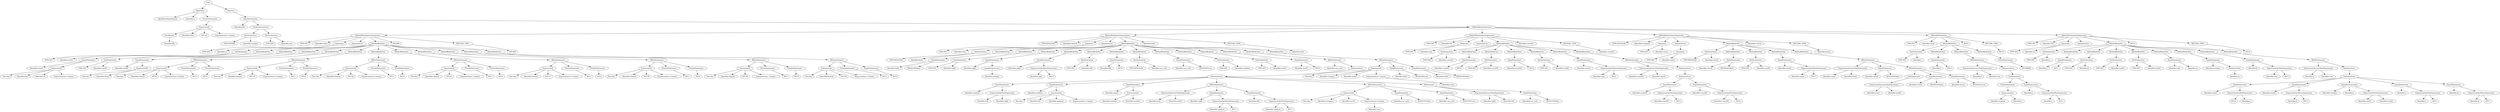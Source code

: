 digraph {
n0 [label="Goal:"];
n1 [label="MainClass:"];
n2 [label="Identifier:BinarySearch"];
n1 -> n2
n3 [label="Identifier:a"];
n1 -> n3
n4 [label="PrintlnStatement:"];
n5 [label="ExpressionX:"];
n6 [label="NewIdentif:"];
n7 [label="Identifier:BS"];
n6 -> n7
n5 -> n6
n8 [label="Identifier:Start"];
n5 -> n8
n9 [label="INT:20"];
n5 -> n9
n10 [label="ExpressionList_Comma:"];
n5 -> n10
n4 -> n5
n1 -> n4
n0 -> n1
n11 [label="ClassList:"];
n12 [label="ClassDeclaration:"];
n13 [label="Identifier:BS"];
n12 -> n13
n14 [label="VarDeclarationList:"];
n15 [label="VarDeclaration:"];
n16 [label="TYPE:INTARR"];
n15 -> n16
n17 [label="Identifier:number"];
n15 -> n17
n14 -> n15
n18 [label="VarDeclaration:"];
n19 [label="TYPE:INT"];
n18 -> n19
n20 [label="Identifier:size"];
n18 -> n20
n14 -> n18
n12 -> n14
n21 [label="MethodDeclarationList:"];
n22 [label="MethodDeclarationArguments:"];
n23 [label="TYPE:INT"];
n22 -> n23
n24 [label="Identifier:Start"];
n22 -> n24
n25 [label="Argumenr:"];
n26 [label="TYPE:INT"];
n25 -> n26
n27 [label="Identifier:sz"];
n25 -> n27
n22 -> n25
n28 [label="ArgumentList:"];
n22 -> n28
n29 [label="MethodBodyVar:"];
n30 [label="VarDeclaration:"];
n31 [label="TYPE:INT"];
n30 -> n31
n32 [label="Identifier:aux01"];
n30 -> n32
n29 -> n30
n33 [label="MethodBodyStat:"];
n34 [label="EqualStatement:"];
n35 [label="Identifier:aux01"];
n34 -> n35
n36 [label="ExpressionX:"];
n37 [label="This:this"];
n36 -> n37
n38 [label="Identifier:Init"];
n36 -> n38
n39 [label="Identifier:sz"];
n36 -> n39
n40 [label="ExpressionList_Comma:"];
n36 -> n40
n34 -> n36
n33 -> n34
n29 -> n33
n41 [label="MethodBodyVar:"];
n42 [label="VarDeclaration:"];
n43 [label="TYPE:INT"];
n42 -> n43
n44 [label="Identifier:aux02"];
n42 -> n44
n41 -> n42
n29 -> n41
n45 [label="MethodBodyStat:"];
n46 [label="EqualStatement:"];
n47 [label="Identifier:aux02"];
n46 -> n47
n48 [label="ExpressionX2:"];
n49 [label="This:this"];
n48 -> n49
n50 [label="Identifier:Print"];
n48 -> n50
n46 -> n48
n45 -> n46
n29 -> n45
n51 [label="MethodBodyStat:"];
n52 [label="IfElseStatement:"];
n53 [label="ExpressionX:"];
n54 [label="This:this"];
n53 -> n54
n55 [label="Identifier:Search"];
n53 -> n55
n56 [label="INT:8"];
n53 -> n56
n57 [label="ExpressionList_Comma:"];
n53 -> n57
n52 -> n53
n58 [label="PrintlnStatement:"];
n59 [label="INT:1"];
n58 -> n59
n52 -> n58
n60 [label="PrintlnStatement:"];
n61 [label="INT:0"];
n60 -> n61
n52 -> n60
n51 -> n52
n29 -> n51
n62 [label="MethodBodyStat:"];
n63 [label="IfElseStatement:"];
n64 [label="ExpressionX:"];
n65 [label="This:this"];
n64 -> n65
n66 [label="Identifier:Search"];
n64 -> n66
n67 [label="INT:19"];
n64 -> n67
n68 [label="ExpressionList_Comma:"];
n64 -> n68
n63 -> n64
n69 [label="PrintlnStatement:"];
n70 [label="INT:1"];
n69 -> n70
n63 -> n69
n71 [label="PrintlnStatement:"];
n72 [label="INT:0"];
n71 -> n72
n63 -> n71
n62 -> n63
n29 -> n62
n73 [label="MethodBodyStat:"];
n74 [label="IfElseStatement:"];
n75 [label="ExpressionX:"];
n76 [label="This:this"];
n75 -> n76
n77 [label="Identifier:Search"];
n75 -> n77
n78 [label="INT:20"];
n75 -> n78
n79 [label="ExpressionList_Comma:"];
n75 -> n79
n74 -> n75
n80 [label="PrintlnStatement:"];
n81 [label="INT:1"];
n80 -> n81
n74 -> n80
n82 [label="PrintlnStatement:"];
n83 [label="INT:0"];
n82 -> n83
n74 -> n82
n73 -> n74
n29 -> n73
n84 [label="MethodBodyStat:"];
n85 [label="IfElseStatement:"];
n86 [label="ExpressionX:"];
n87 [label="This:this"];
n86 -> n87
n88 [label="Identifier:Search"];
n86 -> n88
n89 [label="INT:21"];
n86 -> n89
n90 [label="ExpressionList_Comma:"];
n86 -> n90
n85 -> n86
n91 [label="PrintlnStatement:"];
n92 [label="INT:1"];
n91 -> n92
n85 -> n91
n93 [label="PrintlnStatement:"];
n94 [label="INT:0"];
n93 -> n94
n85 -> n93
n84 -> n85
n29 -> n84
n95 [label="MethodBodyStat:"];
n96 [label="IfElseStatement:"];
n97 [label="ExpressionX:"];
n98 [label="This:this"];
n97 -> n98
n99 [label="Identifier:Search"];
n97 -> n99
n100 [label="INT:37"];
n97 -> n100
n101 [label="ExpressionList_Comma:"];
n97 -> n101
n96 -> n97
n102 [label="PrintlnStatement:"];
n103 [label="INT:1"];
n102 -> n103
n96 -> n102
n104 [label="PrintlnStatement:"];
n105 [label="INT:0"];
n104 -> n105
n96 -> n104
n95 -> n96
n29 -> n95
n106 [label="MethodBodyStat:"];
n107 [label="IfElseStatement:"];
n108 [label="ExpressionX:"];
n109 [label="This:this"];
n108 -> n109
n110 [label="Identifier:Search"];
n108 -> n110
n111 [label="INT:38"];
n108 -> n111
n112 [label="ExpressionList_Comma:"];
n108 -> n112
n107 -> n108
n113 [label="PrintlnStatement:"];
n114 [label="INT:1"];
n113 -> n114
n107 -> n113
n115 [label="PrintlnStatement:"];
n116 [label="INT:0"];
n115 -> n116
n107 -> n115
n106 -> n107
n29 -> n106
n117 [label="MethodBodyStat:"];
n118 [label="IfElseStatement:"];
n119 [label="ExpressionX:"];
n120 [label="This:this"];
n119 -> n120
n121 [label="Identifier:Search"];
n119 -> n121
n122 [label="INT:39"];
n119 -> n122
n123 [label="ExpressionList_Comma:"];
n119 -> n123
n118 -> n119
n124 [label="PrintlnStatement:"];
n125 [label="INT:1"];
n124 -> n125
n118 -> n124
n126 [label="PrintlnStatement:"];
n127 [label="INT:0"];
n126 -> n127
n118 -> n126
n117 -> n118
n29 -> n117
n128 [label="MethodBodyStat:"];
n129 [label="IfElseStatement:"];
n130 [label="ExpressionX:"];
n131 [label="This:this"];
n130 -> n131
n132 [label="Identifier:Search"];
n130 -> n132
n133 [label="INT:50"];
n130 -> n133
n134 [label="ExpressionList_Comma:"];
n130 -> n134
n129 -> n130
n135 [label="PrintlnStatement:"];
n136 [label="INT:1"];
n135 -> n136
n129 -> n135
n137 [label="PrintlnStatement:"];
n138 [label="INT:0"];
n137 -> n138
n129 -> n137
n128 -> n129
n29 -> n128
n22 -> n29
n139 [label="INT:999"];
n22 -> n139
n140 [label="RETURN_TYPE:"];
n141 [label="INT:999"];
n140 -> n141
n22 -> n140
n21 -> n22
n142 [label="MethodDeclarationArguments:"];
n143 [label="TYPE:BOOLEAN"];
n142 -> n143
n144 [label="Identifier:Search"];
n142 -> n144
n145 [label="Argumenr:"];
n146 [label="TYPE:INT"];
n145 -> n146
n147 [label="Identifier:num"];
n145 -> n147
n142 -> n145
n148 [label="ArgumentList:"];
n142 -> n148
n149 [label="MethodBodyVar:"];
n150 [label="VarDeclaration:"];
n151 [label="TYPE:BOOLEAN"];
n150 -> n151
n152 [label="Identifier:bs01"];
n150 -> n152
n149 -> n150
n153 [label="MethodBodyStat:"];
n154 [label="EqualStatement:"];
n155 [label="Identifier:bs01"];
n154 -> n155
n156 [label="BOOLEAN:false"];
n154 -> n156
n153 -> n154
n149 -> n153
n157 [label="MethodBodyVar:"];
n158 [label="VarDeclaration:"];
n159 [label="TYPE:INT"];
n158 -> n159
n160 [label="Identifier:right"];
n158 -> n160
n157 -> n158
n149 -> n157
n161 [label="MethodBodyStat:"];
n162 [label="EqualStatement:"];
n163 [label="Identifier:right"];
n162 -> n163
n164 [label="LengthExpression:"];
n165 [label="Identifier:number"];
n164 -> n165
n162 -> n164
n161 -> n162
n149 -> n161
n166 [label="MethodBodyStat:"];
n167 [label="EqualStatement:"];
n168 [label="Identifier:right"];
n167 -> n168
n169 [label="ExpressionOp:MinusExpression"];
n170 [label="Identifier:right"];
n169 -> n170
n171 [label="INT:1"];
n169 -> n171
n167 -> n169
n166 -> n167
n149 -> n166
n172 [label="MethodBodyVar:"];
n173 [label="VarDeclaration:"];
n174 [label="TYPE:INT"];
n173 -> n174
n175 [label="Identifier:left"];
n173 -> n175
n172 -> n173
n149 -> n172
n176 [label="MethodBodyStat:"];
n177 [label="EqualStatement:"];
n178 [label="Identifier:left"];
n177 -> n178
n179 [label="INT:0"];
n177 -> n179
n176 -> n177
n149 -> n176
n180 [label="MethodBodyVar:"];
n181 [label="VarDeclaration:"];
n182 [label="TYPE:BOOLEAN"];
n181 -> n182
n183 [label="Identifier:var_cont"];
n181 -> n183
n180 -> n181
n149 -> n180
n184 [label="MethodBodyStat:"];
n185 [label="EqualStatement:"];
n186 [label="Identifier:var_cont"];
n185 -> n186
n187 [label="BOOLEAN:true"];
n185 -> n187
n184 -> n185
n149 -> n184
n188 [label="MethodBodyVar:"];
n189 [label="VarDeclaration:"];
n190 [label="TYPE:INT"];
n189 -> n190
n191 [label="Identifier:medium"];
n189 -> n191
n188 -> n189
n149 -> n188
n192 [label="MethodBodyVar:"];
n193 [label="VarDeclaration:"];
n194 [label="TYPE:INT"];
n193 -> n194
n195 [label="Identifier:aux01"];
n193 -> n195
n192 -> n193
n149 -> n192
n196 [label="MethodBodyStat:"];
n197 [label="EqualStatement:"];
n198 [label="Identifier:aux01"];
n197 -> n198
n199 [label="INT:0"];
n197 -> n199
n196 -> n197
n149 -> n196
n200 [label="MethodBodyStat:"];
n201 [label="WhileStatement:"];
n202 [label="Identifier:var_cont"];
n201 -> n202
n203 [label="StatementList:"];
n204 [label="StatementList:"];
n205 [label="EqualStatement:"];
n206 [label="Identifier:medium"];
n205 -> n206
n207 [label="ExpressionOp:PlusExpression"];
n208 [label="Identifier:left"];
n207 -> n208
n209 [label="Identifier:right"];
n207 -> n209
n205 -> n207
n204 -> n205
n210 [label="EqualStatement:"];
n211 [label="Identifier:medium"];
n210 -> n211
n212 [label="ExpressionX:"];
n213 [label="This:this"];
n212 -> n213
n214 [label="Identifier:Div"];
n212 -> n214
n215 [label="Identifier:medium"];
n212 -> n215
n216 [label="ExpressionList_Comma:"];
n212 -> n216
n210 -> n212
n204 -> n210
n217 [label="EqualStatement:"];
n218 [label="Identifier:aux01"];
n217 -> n218
n219 [label="ExpressionArr:"];
n220 [label="Identifier:number"];
n219 -> n220
n221 [label="Identifier:medium"];
n219 -> n221
n217 -> n219
n204 -> n217
n222 [label="IfElseStatement:"];
n223 [label="ExpressionOp:LessThanExpression"];
n224 [label="Identifier:num"];
n223 -> n224
n225 [label="Identifier:aux01"];
n223 -> n225
n222 -> n223
n226 [label="EqualStatement:"];
n227 [label="Identifier:right"];
n226 -> n227
n228 [label="ExpressionOp:MinusExpression"];
n229 [label="Identifier:medium"];
n228 -> n229
n230 [label="INT:1"];
n228 -> n230
n226 -> n228
n222 -> n226
n231 [label="EqualStatement:"];
n232 [label="Identifier:left"];
n231 -> n232
n233 [label="ExpressionOp:PlusExpression"];
n234 [label="Identifier:medium"];
n233 -> n234
n235 [label="INT:1"];
n233 -> n235
n231 -> n233
n222 -> n231
n204 -> n222
n236 [label="IfElseStatement:"];
n237 [label="ExpressionX:"];
n238 [label="This:this"];
n237 -> n238
n239 [label="Identifier:Compare"];
n237 -> n239
n240 [label="Identifier:aux01"];
n237 -> n240
n241 [label="ExpressionList_Comma:"];
n242 [label="Identifier:num"];
n241 -> n242
n237 -> n241
n236 -> n237
n243 [label="EqualStatement:"];
n244 [label="Identifier:var_cont"];
n243 -> n244
n245 [label="BOOLEAN:false"];
n243 -> n245
n236 -> n243
n246 [label="EqualStatement:"];
n247 [label="Identifier:var_cont"];
n246 -> n247
n248 [label="BOOLEAN:true"];
n246 -> n248
n236 -> n246
n204 -> n236
n249 [label="IfStatement:"];
n250 [label="ExpressionOp:LessThanExpression"];
n251 [label="Identifier:right"];
n250 -> n251
n252 [label="Identifier:left"];
n250 -> n252
n249 -> n250
n253 [label="EqualStatement:"];
n254 [label="Identifier:var_cont"];
n253 -> n254
n255 [label="BOOLEAN:false"];
n253 -> n255
n249 -> n253
n204 -> n249
n203 -> n204
n201 -> n203
n200 -> n201
n149 -> n200
n256 [label="MethodBodyStat:"];
n257 [label="IfElseStatement:"];
n258 [label="ExpressionX:"];
n259 [label="This:this"];
n258 -> n259
n260 [label="Identifier:Compare"];
n258 -> n260
n261 [label="Identifier:aux01"];
n258 -> n261
n262 [label="ExpressionList_Comma:"];
n263 [label="Identifier:num"];
n262 -> n263
n258 -> n262
n257 -> n258
n264 [label="EqualStatement:"];
n265 [label="Identifier:bs01"];
n264 -> n265
n266 [label="BOOLEAN:true"];
n264 -> n266
n257 -> n264
n267 [label="EqualStatement:"];
n268 [label="Identifier:bs01"];
n267 -> n268
n269 [label="BOOLEAN:false"];
n267 -> n269
n257 -> n267
n256 -> n257
n149 -> n256
n142 -> n149
n270 [label="Identifier:bs01"];
n142 -> n270
n271 [label="RETURN_TYPE:"];
n272 [label="Identifier:bs01"];
n271 -> n272
n142 -> n271
n21 -> n142
n273 [label="MethodDeclarationArguments:"];
n274 [label="TYPE:INT"];
n273 -> n274
n275 [label="Identifier:Div"];
n273 -> n275
n276 [label="Argumenr:"];
n277 [label="TYPE:INT"];
n276 -> n277
n278 [label="Identifier:num"];
n276 -> n278
n273 -> n276
n279 [label="ArgumentList:"];
n273 -> n279
n280 [label="MethodBodyVar:"];
n281 [label="VarDeclaration:"];
n282 [label="TYPE:INT"];
n281 -> n282
n283 [label="Identifier:count01"];
n281 -> n283
n280 -> n281
n284 [label="MethodBodyStat:"];
n285 [label="EqualStatement:"];
n286 [label="Identifier:count01"];
n285 -> n286
n287 [label="INT:0"];
n285 -> n287
n284 -> n285
n280 -> n284
n288 [label="MethodBodyVar:"];
n289 [label="VarDeclaration:"];
n290 [label="TYPE:INT"];
n289 -> n290
n291 [label="Identifier:count02"];
n289 -> n291
n288 -> n289
n280 -> n288
n292 [label="MethodBodyStat:"];
n293 [label="EqualStatement:"];
n294 [label="Identifier:count02"];
n293 -> n294
n295 [label="INT:0"];
n293 -> n295
n292 -> n293
n280 -> n292
n296 [label="MethodBodyVar:"];
n297 [label="VarDeclaration:"];
n298 [label="TYPE:INT"];
n297 -> n298
n299 [label="Identifier:aux03"];
n297 -> n299
n296 -> n297
n280 -> n296
n300 [label="MethodBodyStat:"];
n301 [label="EqualStatement:"];
n302 [label="Identifier:aux03"];
n301 -> n302
n303 [label="ExpressionOp:MinusExpression"];
n304 [label="Identifier:num"];
n303 -> n304
n305 [label="INT:1"];
n303 -> n305
n301 -> n303
n300 -> n301
n280 -> n300
n306 [label="MethodBodyStat:"];
n307 [label="WhileStatement:"];
n308 [label="ExpressionOp:LessThanExpression"];
n309 [label="Identifier:count02"];
n308 -> n309
n310 [label="Identifier:aux03"];
n308 -> n310
n307 -> n308
n311 [label="StatementList:"];
n312 [label="StatementList:"];
n313 [label="EqualStatement:"];
n314 [label="Identifier:count01"];
n313 -> n314
n315 [label="ExpressionOp:PlusExpression"];
n316 [label="Identifier:count01"];
n315 -> n316
n317 [label="INT:1"];
n315 -> n317
n313 -> n315
n312 -> n313
n318 [label="EqualStatement:"];
n319 [label="Identifier:count02"];
n318 -> n319
n320 [label="ExpressionOp:PlusExpression"];
n321 [label="Identifier:count02"];
n320 -> n321
n322 [label="INT:2"];
n320 -> n322
n318 -> n320
n312 -> n318
n311 -> n312
n307 -> n311
n306 -> n307
n280 -> n306
n273 -> n280
n323 [label="Identifier:count01"];
n273 -> n323
n324 [label="RETURN_TYPE:"];
n325 [label="Identifier:count01"];
n324 -> n325
n273 -> n324
n21 -> n273
n326 [label="MethodDeclarationArguments:"];
n327 [label="TYPE:BOOLEAN"];
n326 -> n327
n328 [label="Identifier:Compare"];
n326 -> n328
n329 [label="Argumenr:"];
n330 [label="TYPE:INT"];
n329 -> n330
n331 [label="Identifier:num1"];
n329 -> n331
n326 -> n329
n332 [label="ArgumentList:"];
n333 [label="Argumenr:"];
n334 [label="TYPE:INT"];
n333 -> n334
n335 [label="Identifier:num2"];
n333 -> n335
n332 -> n333
n326 -> n332
n336 [label="MethodBodyVar:"];
n337 [label="VarDeclaration:"];
n338 [label="TYPE:BOOLEAN"];
n337 -> n338
n339 [label="Identifier:retval"];
n337 -> n339
n336 -> n337
n340 [label="MethodBodyStat:"];
n341 [label="EqualStatement:"];
n342 [label="Identifier:retval"];
n341 -> n342
n343 [label="BOOLEAN:false"];
n341 -> n343
n340 -> n341
n336 -> n340
n344 [label="MethodBodyVar:"];
n345 [label="VarDeclaration:"];
n346 [label="TYPE:INT"];
n345 -> n346
n347 [label="Identifier:aux02"];
n345 -> n347
n344 -> n345
n336 -> n344
n348 [label="MethodBodyStat:"];
n349 [label="EqualStatement:"];
n350 [label="Identifier:aux02"];
n349 -> n350
n351 [label="ExpressionOp:PlusExpression"];
n352 [label="Identifier:num2"];
n351 -> n352
n353 [label="INT:1"];
n351 -> n353
n349 -> n351
n348 -> n349
n336 -> n348
n354 [label="MethodBodyStat:"];
n355 [label="IfElseStatement:"];
n356 [label="ExpressionOp:LessThanExpression"];
n357 [label="Identifier:num1"];
n356 -> n357
n358 [label="Identifier:num2"];
n356 -> n358
n355 -> n356
n359 [label="EqualStatement:"];
n360 [label="Identifier:retval"];
n359 -> n360
n361 [label="BOOLEAN:false"];
n359 -> n361
n355 -> n359
n362 [label="IfElseStatement:"];
n363 [label="NotExpression:"];
n364 [label="ExpressionOp:LessThanExpression"];
n365 [label="Identifier:num1"];
n364 -> n365
n366 [label="Identifier:aux02"];
n364 -> n366
n363 -> n364
n362 -> n363
n367 [label="EqualStatement:"];
n368 [label="Identifier:retval"];
n367 -> n368
n369 [label="BOOLEAN:false"];
n367 -> n369
n362 -> n367
n370 [label="EqualStatement:"];
n371 [label="Identifier:retval"];
n370 -> n371
n372 [label="BOOLEAN:true"];
n370 -> n372
n362 -> n370
n355 -> n362
n354 -> n355
n336 -> n354
n326 -> n336
n373 [label="Identifier:retval"];
n326 -> n373
n374 [label="RETURN_TYPE:"];
n375 [label="Identifier:retval"];
n374 -> n375
n326 -> n374
n21 -> n326
n376 [label="MethodDeclaration:"];
n377 [label="TYPE:INT"];
n376 -> n377
n378 [label="Identifier:Print"];
n376 -> n378
n379 [label="MethodBodyVar:"];
n380 [label="VarDeclaration:"];
n381 [label="TYPE:INT"];
n380 -> n381
n382 [label="Identifier:j"];
n380 -> n382
n379 -> n380
n383 [label="MethodBodyStat:"];
n384 [label="EqualStatement:"];
n385 [label="Identifier:j"];
n384 -> n385
n386 [label="INT:1"];
n384 -> n386
n383 -> n384
n379 -> n383
n387 [label="MethodBodyStat:"];
n388 [label="WhileStatement:"];
n389 [label="ExpressionOp:LessThanExpression"];
n390 [label="Identifier:j"];
n389 -> n390
n391 [label="Identifier:size"];
n389 -> n391
n388 -> n389
n392 [label="StatementList:"];
n393 [label="StatementList:"];
n394 [label="PrintlnStatement:"];
n395 [label="ExpressionArr:"];
n396 [label="Identifier:number"];
n395 -> n396
n397 [label="Identifier:j"];
n395 -> n397
n394 -> n395
n393 -> n394
n398 [label="EqualStatement:"];
n399 [label="Identifier:j"];
n398 -> n399
n400 [label="ExpressionOp:PlusExpression"];
n401 [label="Identifier:j"];
n400 -> n401
n402 [label="INT:1"];
n400 -> n402
n398 -> n400
n393 -> n398
n392 -> n393
n388 -> n392
n387 -> n388
n379 -> n387
n403 [label="MethodBodyStat:"];
n404 [label="PrintlnStatement:"];
n405 [label="INT:99999"];
n404 -> n405
n403 -> n404
n379 -> n403
n376 -> n379
n406 [label="INT:0"];
n376 -> n406
n407 [label="RETURN_TYPE:"];
n408 [label="INT:0"];
n407 -> n408
n376 -> n407
n21 -> n376
n409 [label="MethodDeclarationArguments:"];
n410 [label="TYPE:INT"];
n409 -> n410
n411 [label="Identifier:Init"];
n409 -> n411
n412 [label="Argumenr:"];
n413 [label="TYPE:INT"];
n412 -> n413
n414 [label="Identifier:sz"];
n412 -> n414
n409 -> n412
n415 [label="ArgumentList:"];
n409 -> n415
n416 [label="MethodBodyVar:"];
n417 [label="VarDeclaration:"];
n418 [label="TYPE:INT"];
n417 -> n418
n419 [label="Identifier:j"];
n417 -> n419
n416 -> n417
n420 [label="MethodBodyStat:"];
n421 [label="EqualStatement:"];
n422 [label="Identifier:j"];
n421 -> n422
n423 [label="INT:1"];
n421 -> n423
n420 -> n421
n416 -> n420
n424 [label="MethodBodyVar:"];
n425 [label="VarDeclaration:"];
n426 [label="TYPE:INT"];
n425 -> n426
n427 [label="Identifier:k"];
n425 -> n427
n424 -> n425
n416 -> n424
n428 [label="MethodBodyVar:"];
n429 [label="VarDeclaration:"];
n430 [label="TYPE:INT"];
n429 -> n430
n431 [label="Identifier:aux02"];
n429 -> n431
n428 -> n429
n416 -> n428
n432 [label="MethodBodyVar:"];
n433 [label="VarDeclaration:"];
n434 [label="TYPE:INT"];
n433 -> n434
n435 [label="Identifier:aux01"];
n433 -> n435
n432 -> n433
n416 -> n432
n436 [label="MethodBodyStat:"];
n437 [label="EqualStatement:"];
n438 [label="Identifier:size"];
n437 -> n438
n439 [label="Identifier:sz"];
n437 -> n439
n436 -> n437
n416 -> n436
n440 [label="MethodBodyStat:"];
n441 [label="EqualStatement:"];
n442 [label="Identifier:number"];
n441 -> n442
n443 [label="NewIntArrDet:"];
n444 [label="Identifier:sz"];
n443 -> n444
n441 -> n443
n440 -> n441
n416 -> n440
n445 [label="MethodBodyStat:"];
n446 [label="EqualStatement:"];
n447 [label="Identifier:k"];
n446 -> n447
n448 [label="ExpressionOp:PlusExpression"];
n449 [label="Identifier:size"];
n448 -> n449
n450 [label="INT:1"];
n448 -> n450
n446 -> n448
n445 -> n446
n416 -> n445
n451 [label="MethodBodyStat:"];
n452 [label="WhileStatement:"];
n453 [label="ExpressionOp:LessThanExpression"];
n454 [label="Identifier:j"];
n453 -> n454
n455 [label="Identifier:size"];
n453 -> n455
n452 -> n453
n456 [label="StatementList:"];
n457 [label="StatementList:"];
n458 [label="EqualStatement:"];
n459 [label="Identifier:aux01"];
n458 -> n459
n460 [label="ExpressionOp:MultExpression"];
n461 [label="INT:2"];
n460 -> n461
n462 [label="Identifier:j"];
n460 -> n462
n458 -> n460
n457 -> n458
n463 [label="EqualStatement:"];
n464 [label="Identifier:aux02"];
n463 -> n464
n465 [label="ExpressionOp:MinusExpression"];
n466 [label="Identifier:k"];
n465 -> n466
n467 [label="INT:3"];
n465 -> n467
n463 -> n465
n457 -> n463
n468 [label="EqualArrStatement:"];
n469 [label="Identifier:number"];
n468 -> n469
n470 [label="Identifier:j"];
n468 -> n470
n471 [label="ExpressionOp:PlusExpression"];
n472 [label="Identifier:aux01"];
n471 -> n472
n473 [label="Identifier:aux02"];
n471 -> n473
n468 -> n471
n457 -> n468
n474 [label="EqualStatement:"];
n475 [label="Identifier:j"];
n474 -> n475
n476 [label="ExpressionOp:PlusExpression"];
n477 [label="Identifier:j"];
n476 -> n477
n478 [label="INT:1"];
n476 -> n478
n474 -> n476
n457 -> n474
n479 [label="EqualStatement:"];
n480 [label="Identifier:k"];
n479 -> n480
n481 [label="ExpressionOp:MinusExpression"];
n482 [label="Identifier:k"];
n481 -> n482
n483 [label="INT:1"];
n481 -> n483
n479 -> n481
n457 -> n479
n456 -> n457
n452 -> n456
n451 -> n452
n416 -> n451
n409 -> n416
n484 [label="INT:0"];
n409 -> n484
n485 [label="RETURN_TYPE:"];
n486 [label="INT:0"];
n485 -> n486
n409 -> n485
n21 -> n409
n12 -> n21
n11 -> n12
n0 -> n11
}
